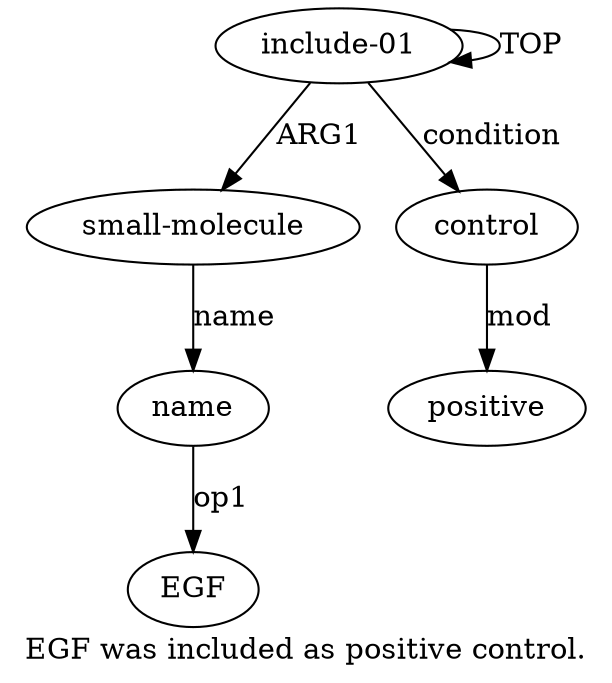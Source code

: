 digraph  {
	graph [label="EGF was included as positive control."];
	node [label="\N"];
	a1	 [color=black,
		gold_ind=1,
		gold_label="small-molecule",
		label="small-molecule",
		test_ind=1,
		test_label="small-molecule"];
	a2	 [color=black,
		gold_ind=2,
		gold_label=name,
		label=name,
		test_ind=2,
		test_label=name];
	a1 -> a2 [key=0,
	color=black,
	gold_label=name,
	label=name,
	test_label=name];
a0 [color=black,
	gold_ind=0,
	gold_label="include-01",
	label="include-01",
	test_ind=0,
	test_label="include-01"];
a0 -> a1 [key=0,
color=black,
gold_label=ARG1,
label=ARG1,
test_label=ARG1];
a0 -> a0 [key=0,
color=black,
gold_label=TOP,
label=TOP,
test_label=TOP];
a3 [color=black,
gold_ind=3,
gold_label=control,
label=control,
test_ind=3,
test_label=control];
a0 -> a3 [key=0,
color=black,
gold_label=condition,
label=condition,
test_label=condition];
a4 [color=black,
gold_ind=4,
gold_label=positive,
label=positive,
test_ind=4,
test_label=positive];
a3 -> a4 [key=0,
color=black,
gold_label=mod,
label=mod,
test_label=mod];
"a2 EGF" [color=black,
gold_ind=-1,
gold_label=EGF,
label=EGF,
test_ind=-1,
test_label=EGF];
a2 -> "a2 EGF" [key=0,
color=black,
gold_label=op1,
label=op1,
test_label=op1];
}
